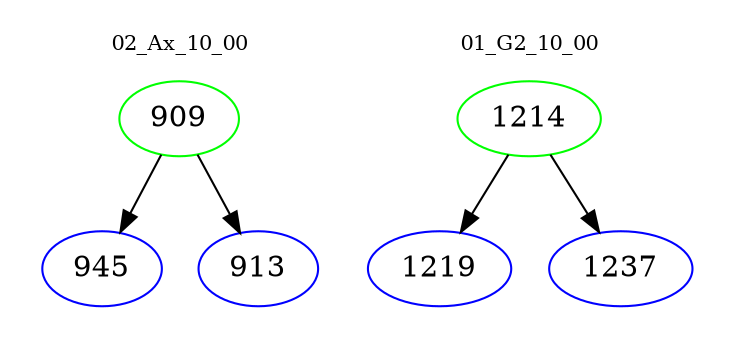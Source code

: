 digraph{
subgraph cluster_0 {
color = white
label = "02_Ax_10_00";
fontsize=10;
T0_909 [label="909", color="green"]
T0_909 -> T0_945 [color="black"]
T0_945 [label="945", color="blue"]
T0_909 -> T0_913 [color="black"]
T0_913 [label="913", color="blue"]
}
subgraph cluster_1 {
color = white
label = "01_G2_10_00";
fontsize=10;
T1_1214 [label="1214", color="green"]
T1_1214 -> T1_1219 [color="black"]
T1_1219 [label="1219", color="blue"]
T1_1214 -> T1_1237 [color="black"]
T1_1237 [label="1237", color="blue"]
}
}
